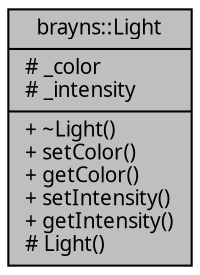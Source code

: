 digraph "brayns::Light"
{
  edge [fontname="Sans",fontsize="10",labelfontname="Sans",labelfontsize="10"];
  node [fontname="Sans",fontsize="10",shape=record];
  Node1 [label="{brayns::Light\n|# _color\l# _intensity\l|+ ~Light()\l+ setColor()\l+ getColor()\l+ setIntensity()\l+ getIntensity()\l# Light()\l}",height=0.2,width=0.4,color="black", fillcolor="grey75", style="filled" fontcolor="black"];
}
